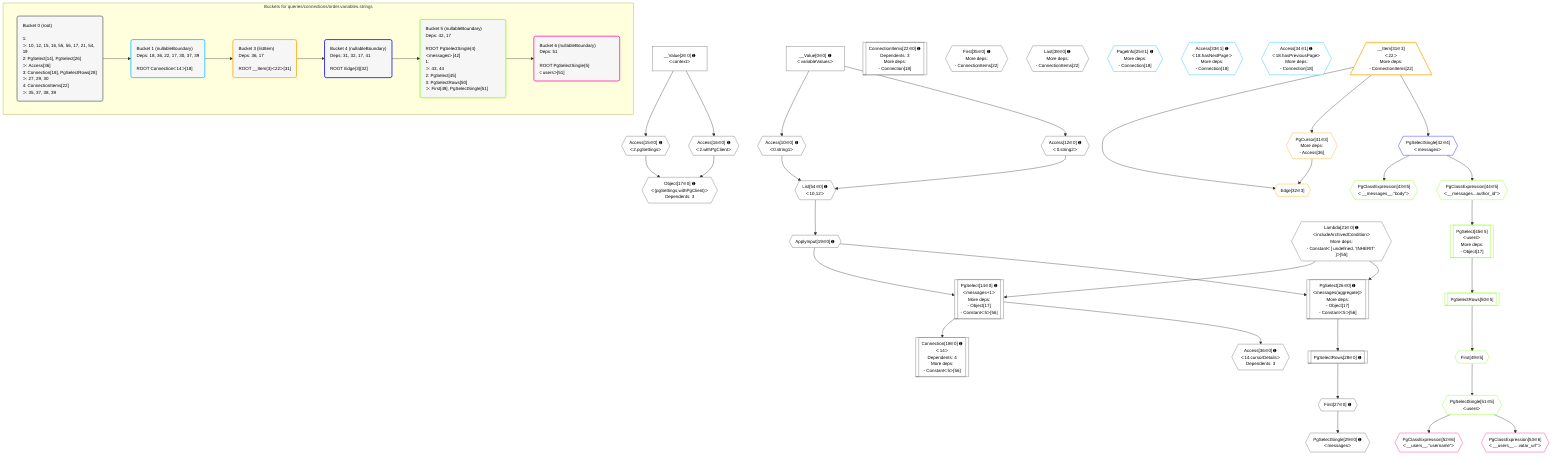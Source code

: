 %%{init: {'themeVariables': { 'fontSize': '12px'}}}%%
graph TD
    classDef path fill:#eee,stroke:#000,color:#000
    classDef plan fill:#fff,stroke-width:1px,color:#000
    classDef itemplan fill:#fff,stroke-width:2px,color:#000
    classDef unbatchedplan fill:#dff,stroke-width:1px,color:#000
    classDef sideeffectplan fill:#fcc,stroke-width:2px,color:#000
    classDef bucket fill:#f6f6f6,color:#000,stroke-width:2px,text-align:left

    subgraph "Buckets for queries/connections/order.variables.strings"
    Bucket0("Bucket 0 (root)<br /><br />1: <br />ᐳ: 10, 12, 15, 16, 55, 56, 17, 21, 54, 19<br />2: PgSelect[14], PgSelect[26]<br />ᐳ: Access[36]<br />3: Connection[18], PgSelectRows[28]<br />ᐳ: 27, 29, 30<br />4: ConnectionItems[22]<br />ᐳ: 35, 37, 38, 39"):::bucket
    Bucket1("Bucket 1 (nullableBoundary)<br />Deps: 18, 36, 22, 17, 30, 37, 39<br /><br />ROOT Connectionᐸ14ᐳ[18]"):::bucket
    Bucket3("Bucket 3 (listItem)<br />Deps: 36, 17<br /><br />ROOT __Item{3}ᐸ22ᐳ[31]"):::bucket
    Bucket4("Bucket 4 (nullableBoundary)<br />Deps: 31, 32, 17, 41<br /><br />ROOT Edge{3}[32]"):::bucket
    Bucket5("Bucket 5 (nullableBoundary)<br />Deps: 42, 17<br /><br />ROOT PgSelectSingle{4}ᐸmessagesᐳ[42]<br />1: <br />ᐳ: 43, 44<br />2: PgSelect[45]<br />3: PgSelectRows[50]<br />ᐳ: First[49], PgSelectSingle[51]"):::bucket
    Bucket6("Bucket 6 (nullableBoundary)<br />Deps: 51<br /><br />ROOT PgSelectSingle{5}ᐸusersᐳ[51]"):::bucket
    end
    Bucket0 --> Bucket1
    Bucket1 --> Bucket3
    Bucket3 --> Bucket4
    Bucket4 --> Bucket5
    Bucket5 --> Bucket6

    %% plan dependencies
    PgSelect14[["PgSelect[14∈0] ➊<br />ᐸmessages+1ᐳ<br />More deps:<br />- Object[17]<br />- Constantᐸ5ᐳ[56]"]]:::plan
    ApplyInput19{{"ApplyInput[19∈0] ➊"}}:::plan
    Lambda21{{"Lambda[21∈0] ➊<br />ᐸincludeArchivedConditionᐳ<br />More deps:<br />- Constantᐸ[ undefined, 'INHERIT' ]ᐳ[55]"}}:::plan
    ApplyInput19 & Lambda21 --> PgSelect14
    PgSelect26[["PgSelect[26∈0] ➊<br />ᐸmessages(aggregate)ᐳ<br />More deps:<br />- Object[17]<br />- Constantᐸ5ᐳ[56]"]]:::plan
    ApplyInput19 & Lambda21 --> PgSelect26
    Object17{{"Object[17∈0] ➊<br />ᐸ{pgSettings,withPgClient}ᐳ<br />Dependents: 3"}}:::plan
    Access15{{"Access[15∈0] ➊<br />ᐸ2.pgSettingsᐳ"}}:::plan
    Access16{{"Access[16∈0] ➊<br />ᐸ2.withPgClientᐳ"}}:::plan
    Access15 & Access16 --> Object17
    Connection18[["Connection[18∈0] ➊<br />ᐸ14ᐳ<br />Dependents: 4<br />More deps:<br />- Constantᐸ5ᐳ[56]"]]:::plan
    PgSelect14 --> Connection18
    List54{{"List[54∈0] ➊<br />ᐸ10,12ᐳ"}}:::plan
    Access10{{"Access[10∈0] ➊<br />ᐸ0.string1ᐳ"}}:::plan
    Access12{{"Access[12∈0] ➊<br />ᐸ0.string2ᐳ"}}:::plan
    Access10 & Access12 --> List54
    __Value0["__Value[0∈0] ➊<br />ᐸvariableValuesᐳ"]:::plan
    __Value0 --> Access10
    __Value0 --> Access12
    __Value2["__Value[2∈0] ➊<br />ᐸcontextᐳ"]:::plan
    __Value2 --> Access15
    __Value2 --> Access16
    List54 --> ApplyInput19
    ConnectionItems22[["ConnectionItems[22∈0] ➊<br />Dependents: 3<br />More deps:<br />- Connection[18]"]]:::plan
    First27{{"First[27∈0] ➊"}}:::plan
    PgSelectRows28[["PgSelectRows[28∈0] ➊"]]:::plan
    PgSelectRows28 --> First27
    PgSelect26 --> PgSelectRows28
    PgSelectSingle29{{"PgSelectSingle[29∈0] ➊<br />ᐸmessagesᐳ"}}:::plan
    First27 --> PgSelectSingle29
    First35{{"First[35∈0] ➊<br />More deps:<br />- ConnectionItems[22]"}}:::plan
    Access36{{"Access[36∈0] ➊<br />ᐸ14.cursorDetailsᐳ<br />Dependents: 3"}}:::plan
    PgSelect14 --> Access36
    Last38{{"Last[38∈0] ➊<br />More deps:<br />- ConnectionItems[22]"}}:::plan
    PageInfo25{{"PageInfo[25∈1] ➊<br />More deps:<br />- Connection[18]"}}:::plan
    Access33{{"Access[33∈1] ➊<br />ᐸ18.hasNextPageᐳ<br />More deps:<br />- Connection[18]"}}:::plan
    Access34{{"Access[34∈1] ➊<br />ᐸ18.hasPreviousPageᐳ<br />More deps:<br />- Connection[18]"}}:::plan
    Edge32{{"Edge[32∈3]"}}:::plan
    __Item31[/"__Item[31∈3]<br />ᐸ22ᐳ<br />More deps:<br />- ConnectionItems[22]"\]:::itemplan
    PgCursor41{{"PgCursor[41∈3]<br />More deps:<br />- Access[36]"}}:::plan
    __Item31 & PgCursor41 --> Edge32
    __Item31 --> PgCursor41
    PgSelectSingle42{{"PgSelectSingle[42∈4]<br />ᐸmessagesᐳ"}}:::plan
    __Item31 --> PgSelectSingle42
    PgSelect45[["PgSelect[45∈5]<br />ᐸusersᐳ<br />More deps:<br />- Object[17]"]]:::plan
    PgClassExpression44{{"PgClassExpression[44∈5]<br />ᐸ__messages...author_id”ᐳ"}}:::plan
    PgClassExpression44 --> PgSelect45
    PgClassExpression43{{"PgClassExpression[43∈5]<br />ᐸ__messages__.”body”ᐳ"}}:::plan
    PgSelectSingle42 --> PgClassExpression43
    PgSelectSingle42 --> PgClassExpression44
    First49{{"First[49∈5]"}}:::plan
    PgSelectRows50[["PgSelectRows[50∈5]"]]:::plan
    PgSelectRows50 --> First49
    PgSelect45 --> PgSelectRows50
    PgSelectSingle51{{"PgSelectSingle[51∈5]<br />ᐸusersᐳ"}}:::plan
    First49 --> PgSelectSingle51
    PgClassExpression52{{"PgClassExpression[52∈6]<br />ᐸ__users__.”username”ᐳ"}}:::plan
    PgSelectSingle51 --> PgClassExpression52
    PgClassExpression53{{"PgClassExpression[53∈6]<br />ᐸ__users__....vatar_url”ᐳ"}}:::plan
    PgSelectSingle51 --> PgClassExpression53

    %% define steps
    classDef bucket0 stroke:#696969
    class Bucket0,__Value0,__Value2,Access10,Access12,PgSelect14,Access15,Access16,Object17,Connection18,ApplyInput19,Lambda21,ConnectionItems22,PgSelect26,First27,PgSelectRows28,PgSelectSingle29,First35,Access36,Last38,List54 bucket0
    classDef bucket1 stroke:#00bfff
    class Bucket1,PageInfo25,Access33,Access34 bucket1
    classDef bucket3 stroke:#ffa500
    class Bucket3,__Item31,Edge32,PgCursor41 bucket3
    classDef bucket4 stroke:#0000ff
    class Bucket4,PgSelectSingle42 bucket4
    classDef bucket5 stroke:#7fff00
    class Bucket5,PgClassExpression43,PgClassExpression44,PgSelect45,First49,PgSelectRows50,PgSelectSingle51 bucket5
    classDef bucket6 stroke:#ff1493
    class Bucket6,PgClassExpression52,PgClassExpression53 bucket6